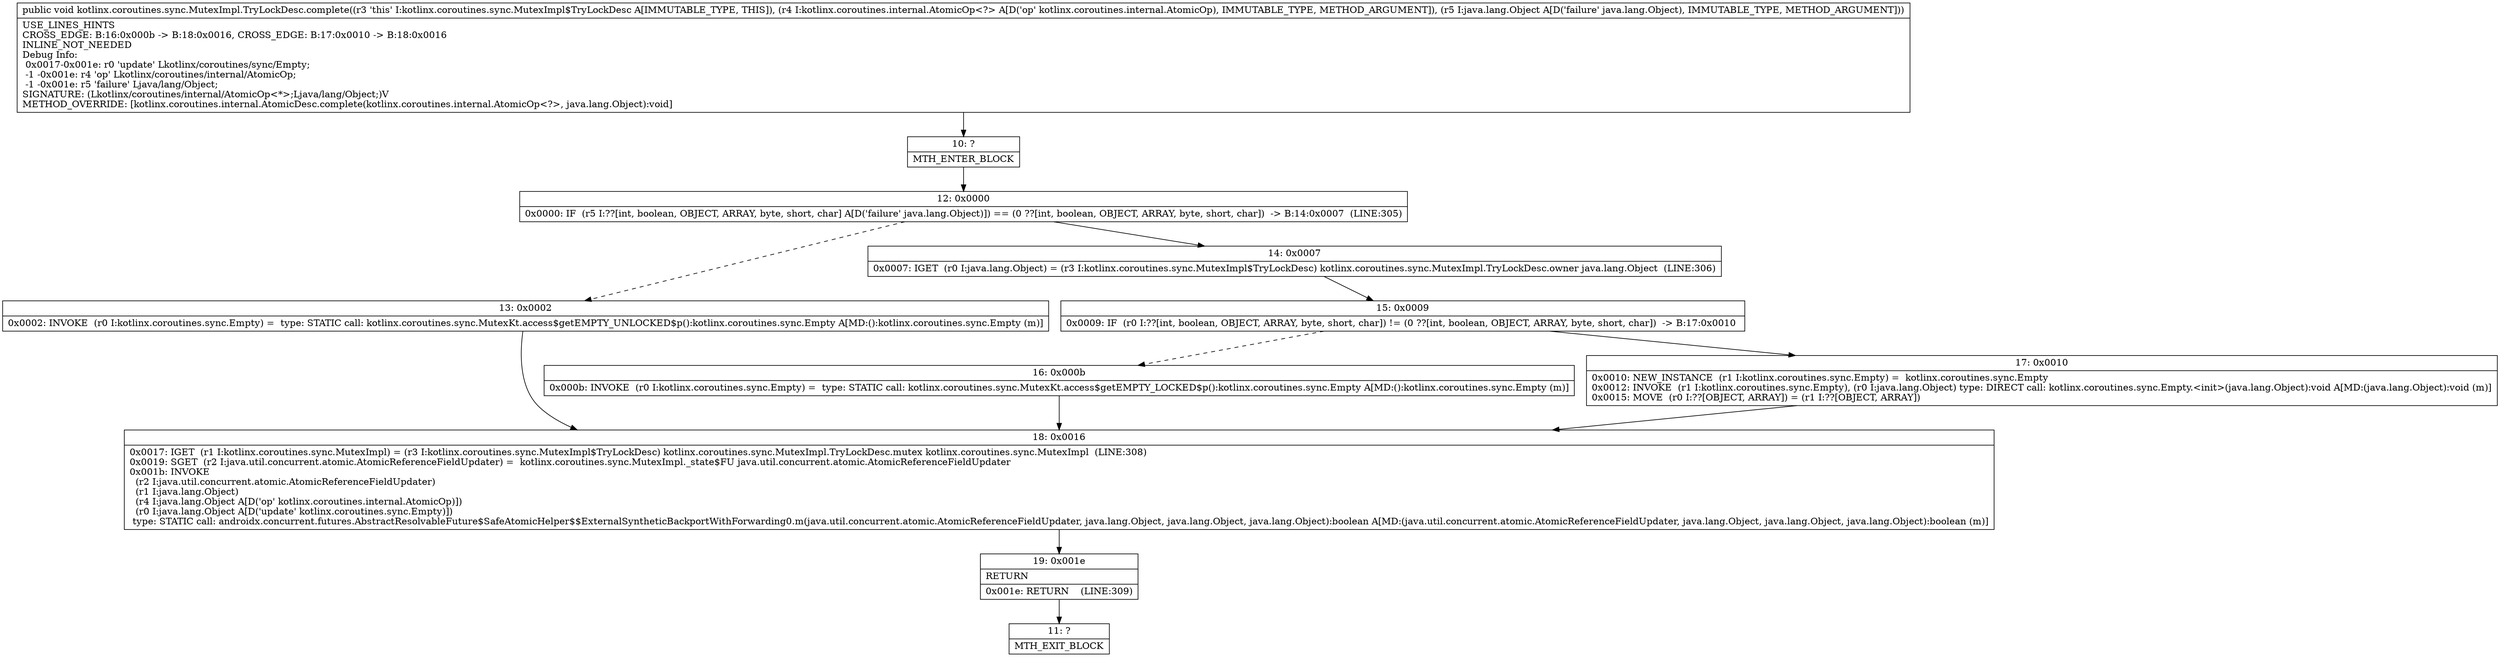 digraph "CFG forkotlinx.coroutines.sync.MutexImpl.TryLockDesc.complete(Lkotlinx\/coroutines\/internal\/AtomicOp;Ljava\/lang\/Object;)V" {
Node_10 [shape=record,label="{10\:\ ?|MTH_ENTER_BLOCK\l}"];
Node_12 [shape=record,label="{12\:\ 0x0000|0x0000: IF  (r5 I:??[int, boolean, OBJECT, ARRAY, byte, short, char] A[D('failure' java.lang.Object)]) == (0 ??[int, boolean, OBJECT, ARRAY, byte, short, char])  \-\> B:14:0x0007  (LINE:305)\l}"];
Node_13 [shape=record,label="{13\:\ 0x0002|0x0002: INVOKE  (r0 I:kotlinx.coroutines.sync.Empty) =  type: STATIC call: kotlinx.coroutines.sync.MutexKt.access$getEMPTY_UNLOCKED$p():kotlinx.coroutines.sync.Empty A[MD:():kotlinx.coroutines.sync.Empty (m)]\l}"];
Node_18 [shape=record,label="{18\:\ 0x0016|0x0017: IGET  (r1 I:kotlinx.coroutines.sync.MutexImpl) = (r3 I:kotlinx.coroutines.sync.MutexImpl$TryLockDesc) kotlinx.coroutines.sync.MutexImpl.TryLockDesc.mutex kotlinx.coroutines.sync.MutexImpl  (LINE:308)\l0x0019: SGET  (r2 I:java.util.concurrent.atomic.AtomicReferenceFieldUpdater) =  kotlinx.coroutines.sync.MutexImpl._state$FU java.util.concurrent.atomic.AtomicReferenceFieldUpdater \l0x001b: INVOKE  \l  (r2 I:java.util.concurrent.atomic.AtomicReferenceFieldUpdater)\l  (r1 I:java.lang.Object)\l  (r4 I:java.lang.Object A[D('op' kotlinx.coroutines.internal.AtomicOp)])\l  (r0 I:java.lang.Object A[D('update' kotlinx.coroutines.sync.Empty)])\l type: STATIC call: androidx.concurrent.futures.AbstractResolvableFuture$SafeAtomicHelper$$ExternalSyntheticBackportWithForwarding0.m(java.util.concurrent.atomic.AtomicReferenceFieldUpdater, java.lang.Object, java.lang.Object, java.lang.Object):boolean A[MD:(java.util.concurrent.atomic.AtomicReferenceFieldUpdater, java.lang.Object, java.lang.Object, java.lang.Object):boolean (m)]\l}"];
Node_19 [shape=record,label="{19\:\ 0x001e|RETURN\l|0x001e: RETURN    (LINE:309)\l}"];
Node_11 [shape=record,label="{11\:\ ?|MTH_EXIT_BLOCK\l}"];
Node_14 [shape=record,label="{14\:\ 0x0007|0x0007: IGET  (r0 I:java.lang.Object) = (r3 I:kotlinx.coroutines.sync.MutexImpl$TryLockDesc) kotlinx.coroutines.sync.MutexImpl.TryLockDesc.owner java.lang.Object  (LINE:306)\l}"];
Node_15 [shape=record,label="{15\:\ 0x0009|0x0009: IF  (r0 I:??[int, boolean, OBJECT, ARRAY, byte, short, char]) != (0 ??[int, boolean, OBJECT, ARRAY, byte, short, char])  \-\> B:17:0x0010 \l}"];
Node_16 [shape=record,label="{16\:\ 0x000b|0x000b: INVOKE  (r0 I:kotlinx.coroutines.sync.Empty) =  type: STATIC call: kotlinx.coroutines.sync.MutexKt.access$getEMPTY_LOCKED$p():kotlinx.coroutines.sync.Empty A[MD:():kotlinx.coroutines.sync.Empty (m)]\l}"];
Node_17 [shape=record,label="{17\:\ 0x0010|0x0010: NEW_INSTANCE  (r1 I:kotlinx.coroutines.sync.Empty) =  kotlinx.coroutines.sync.Empty \l0x0012: INVOKE  (r1 I:kotlinx.coroutines.sync.Empty), (r0 I:java.lang.Object) type: DIRECT call: kotlinx.coroutines.sync.Empty.\<init\>(java.lang.Object):void A[MD:(java.lang.Object):void (m)]\l0x0015: MOVE  (r0 I:??[OBJECT, ARRAY]) = (r1 I:??[OBJECT, ARRAY]) \l}"];
MethodNode[shape=record,label="{public void kotlinx.coroutines.sync.MutexImpl.TryLockDesc.complete((r3 'this' I:kotlinx.coroutines.sync.MutexImpl$TryLockDesc A[IMMUTABLE_TYPE, THIS]), (r4 I:kotlinx.coroutines.internal.AtomicOp\<?\> A[D('op' kotlinx.coroutines.internal.AtomicOp), IMMUTABLE_TYPE, METHOD_ARGUMENT]), (r5 I:java.lang.Object A[D('failure' java.lang.Object), IMMUTABLE_TYPE, METHOD_ARGUMENT]))  | USE_LINES_HINTS\lCROSS_EDGE: B:16:0x000b \-\> B:18:0x0016, CROSS_EDGE: B:17:0x0010 \-\> B:18:0x0016\lINLINE_NOT_NEEDED\lDebug Info:\l  0x0017\-0x001e: r0 'update' Lkotlinx\/coroutines\/sync\/Empty;\l  \-1 \-0x001e: r4 'op' Lkotlinx\/coroutines\/internal\/AtomicOp;\l  \-1 \-0x001e: r5 'failure' Ljava\/lang\/Object;\lSIGNATURE: (Lkotlinx\/coroutines\/internal\/AtomicOp\<*\>;Ljava\/lang\/Object;)V\lMETHOD_OVERRIDE: [kotlinx.coroutines.internal.AtomicDesc.complete(kotlinx.coroutines.internal.AtomicOp\<?\>, java.lang.Object):void]\l}"];
MethodNode -> Node_10;Node_10 -> Node_12;
Node_12 -> Node_13[style=dashed];
Node_12 -> Node_14;
Node_13 -> Node_18;
Node_18 -> Node_19;
Node_19 -> Node_11;
Node_14 -> Node_15;
Node_15 -> Node_16[style=dashed];
Node_15 -> Node_17;
Node_16 -> Node_18;
Node_17 -> Node_18;
}


